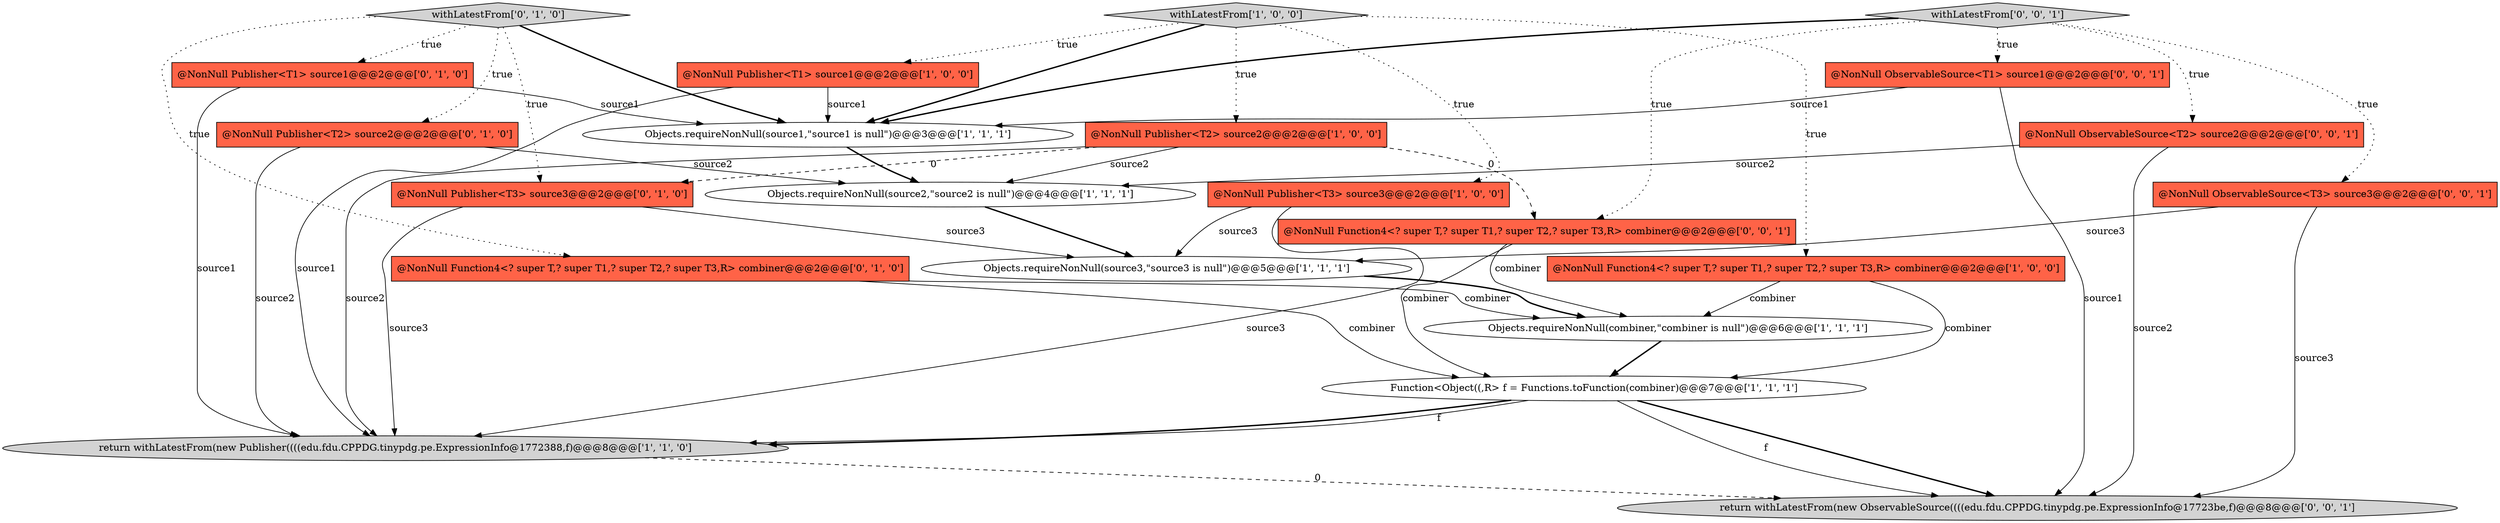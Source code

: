 digraph {
3 [style = filled, label = "@NonNull Publisher<T1> source1@@@2@@@['1', '0', '0']", fillcolor = tomato, shape = box image = "AAA0AAABBB1BBB"];
15 [style = filled, label = "@NonNull Publisher<T3> source3@@@2@@@['0', '1', '0']", fillcolor = tomato, shape = box image = "AAA1AAABBB2BBB"];
18 [style = filled, label = "@NonNull ObservableSource<T3> source3@@@2@@@['0', '0', '1']", fillcolor = tomato, shape = box image = "AAA0AAABBB3BBB"];
10 [style = filled, label = "Objects.requireNonNull(source3,\"source3 is null\")@@@5@@@['1', '1', '1']", fillcolor = white, shape = ellipse image = "AAA0AAABBB1BBB"];
2 [style = filled, label = "@NonNull Function4<? super T,? super T1,? super T2,? super T3,R> combiner@@@2@@@['1', '0', '0']", fillcolor = tomato, shape = box image = "AAA0AAABBB1BBB"];
0 [style = filled, label = "Function<Object((,R> f = Functions.toFunction(combiner)@@@7@@@['1', '1', '1']", fillcolor = white, shape = ellipse image = "AAA0AAABBB1BBB"];
21 [style = filled, label = "withLatestFrom['0', '0', '1']", fillcolor = lightgray, shape = diamond image = "AAA0AAABBB3BBB"];
8 [style = filled, label = "Objects.requireNonNull(combiner,\"combiner is null\")@@@6@@@['1', '1', '1']", fillcolor = white, shape = ellipse image = "AAA0AAABBB1BBB"];
6 [style = filled, label = "return withLatestFrom(new Publisher((((edu.fdu.CPPDG.tinypdg.pe.ExpressionInfo@1772388,f)@@@8@@@['1', '1', '0']", fillcolor = lightgray, shape = ellipse image = "AAA0AAABBB1BBB"];
20 [style = filled, label = "@NonNull Function4<? super T,? super T1,? super T2,? super T3,R> combiner@@@2@@@['0', '0', '1']", fillcolor = tomato, shape = box image = "AAA0AAABBB3BBB"];
13 [style = filled, label = "@NonNull Publisher<T2> source2@@@2@@@['0', '1', '0']", fillcolor = tomato, shape = box image = "AAA0AAABBB2BBB"];
9 [style = filled, label = "@NonNull Publisher<T2> source2@@@2@@@['1', '0', '0']", fillcolor = tomato, shape = box image = "AAA1AAABBB1BBB"];
17 [style = filled, label = "return withLatestFrom(new ObservableSource((((edu.fdu.CPPDG.tinypdg.pe.ExpressionInfo@17723be,f)@@@8@@@['0', '0', '1']", fillcolor = lightgray, shape = ellipse image = "AAA0AAABBB3BBB"];
19 [style = filled, label = "@NonNull ObservableSource<T2> source2@@@2@@@['0', '0', '1']", fillcolor = tomato, shape = box image = "AAA0AAABBB3BBB"];
4 [style = filled, label = "Objects.requireNonNull(source1,\"source1 is null\")@@@3@@@['1', '1', '1']", fillcolor = white, shape = ellipse image = "AAA0AAABBB1BBB"];
12 [style = filled, label = "withLatestFrom['0', '1', '0']", fillcolor = lightgray, shape = diamond image = "AAA0AAABBB2BBB"];
14 [style = filled, label = "@NonNull Publisher<T1> source1@@@2@@@['0', '1', '0']", fillcolor = tomato, shape = box image = "AAA0AAABBB2BBB"];
7 [style = filled, label = "Objects.requireNonNull(source2,\"source2 is null\")@@@4@@@['1', '1', '1']", fillcolor = white, shape = ellipse image = "AAA0AAABBB1BBB"];
16 [style = filled, label = "@NonNull ObservableSource<T1> source1@@@2@@@['0', '0', '1']", fillcolor = tomato, shape = box image = "AAA0AAABBB3BBB"];
11 [style = filled, label = "@NonNull Function4<? super T,? super T1,? super T2,? super T3,R> combiner@@@2@@@['0', '1', '0']", fillcolor = tomato, shape = box image = "AAA0AAABBB2BBB"];
1 [style = filled, label = "withLatestFrom['1', '0', '0']", fillcolor = lightgray, shape = diamond image = "AAA0AAABBB1BBB"];
5 [style = filled, label = "@NonNull Publisher<T3> source3@@@2@@@['1', '0', '0']", fillcolor = tomato, shape = box image = "AAA0AAABBB1BBB"];
9->20 [style = dashed, label="0"];
9->7 [style = solid, label="source2"];
20->8 [style = solid, label="combiner"];
3->6 [style = solid, label="source1"];
1->4 [style = bold, label=""];
13->6 [style = solid, label="source2"];
16->4 [style = solid, label="source1"];
21->20 [style = dotted, label="true"];
14->6 [style = solid, label="source1"];
7->10 [style = bold, label=""];
19->17 [style = solid, label="source2"];
9->6 [style = solid, label="source2"];
2->0 [style = solid, label="combiner"];
0->6 [style = bold, label=""];
0->17 [style = bold, label=""];
21->18 [style = dotted, label="true"];
5->10 [style = solid, label="source3"];
11->0 [style = solid, label="combiner"];
12->15 [style = dotted, label="true"];
6->17 [style = dashed, label="0"];
11->8 [style = solid, label="combiner"];
14->4 [style = solid, label="source1"];
15->6 [style = solid, label="source3"];
0->17 [style = solid, label="f"];
4->7 [style = bold, label=""];
0->6 [style = solid, label="f"];
2->8 [style = solid, label="combiner"];
1->3 [style = dotted, label="true"];
8->0 [style = bold, label=""];
12->11 [style = dotted, label="true"];
12->14 [style = dotted, label="true"];
16->17 [style = solid, label="source1"];
12->13 [style = dotted, label="true"];
10->8 [style = bold, label=""];
12->4 [style = bold, label=""];
18->10 [style = solid, label="source3"];
3->4 [style = solid, label="source1"];
18->17 [style = solid, label="source3"];
19->7 [style = solid, label="source2"];
1->9 [style = dotted, label="true"];
20->0 [style = solid, label="combiner"];
21->19 [style = dotted, label="true"];
21->16 [style = dotted, label="true"];
5->6 [style = solid, label="source3"];
15->10 [style = solid, label="source3"];
1->2 [style = dotted, label="true"];
13->7 [style = solid, label="source2"];
1->5 [style = dotted, label="true"];
9->15 [style = dashed, label="0"];
21->4 [style = bold, label=""];
}

